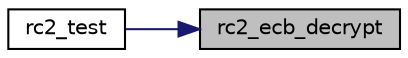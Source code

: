 digraph "rc2_ecb_decrypt"
{
 // LATEX_PDF_SIZE
  edge [fontname="Helvetica",fontsize="10",labelfontname="Helvetica",labelfontsize="10"];
  node [fontname="Helvetica",fontsize="10",shape=record];
  rankdir="RL";
  Node3 [label="rc2_ecb_decrypt",height=0.2,width=0.4,color="black", fillcolor="grey75", style="filled", fontcolor="black",tooltip="Decrypts a block of text with RC2."];
  Node3 -> Node4 [dir="back",color="midnightblue",fontsize="10",style="solid",fontname="Helvetica"];
  Node4 [label="rc2_test",height=0.2,width=0.4,color="black", fillcolor="white", style="filled",URL="$rc2_8c.html#a6263c717b1805331d7b96b4751332def",tooltip="Performs a self-test of the RC2 block cipher."];
}
